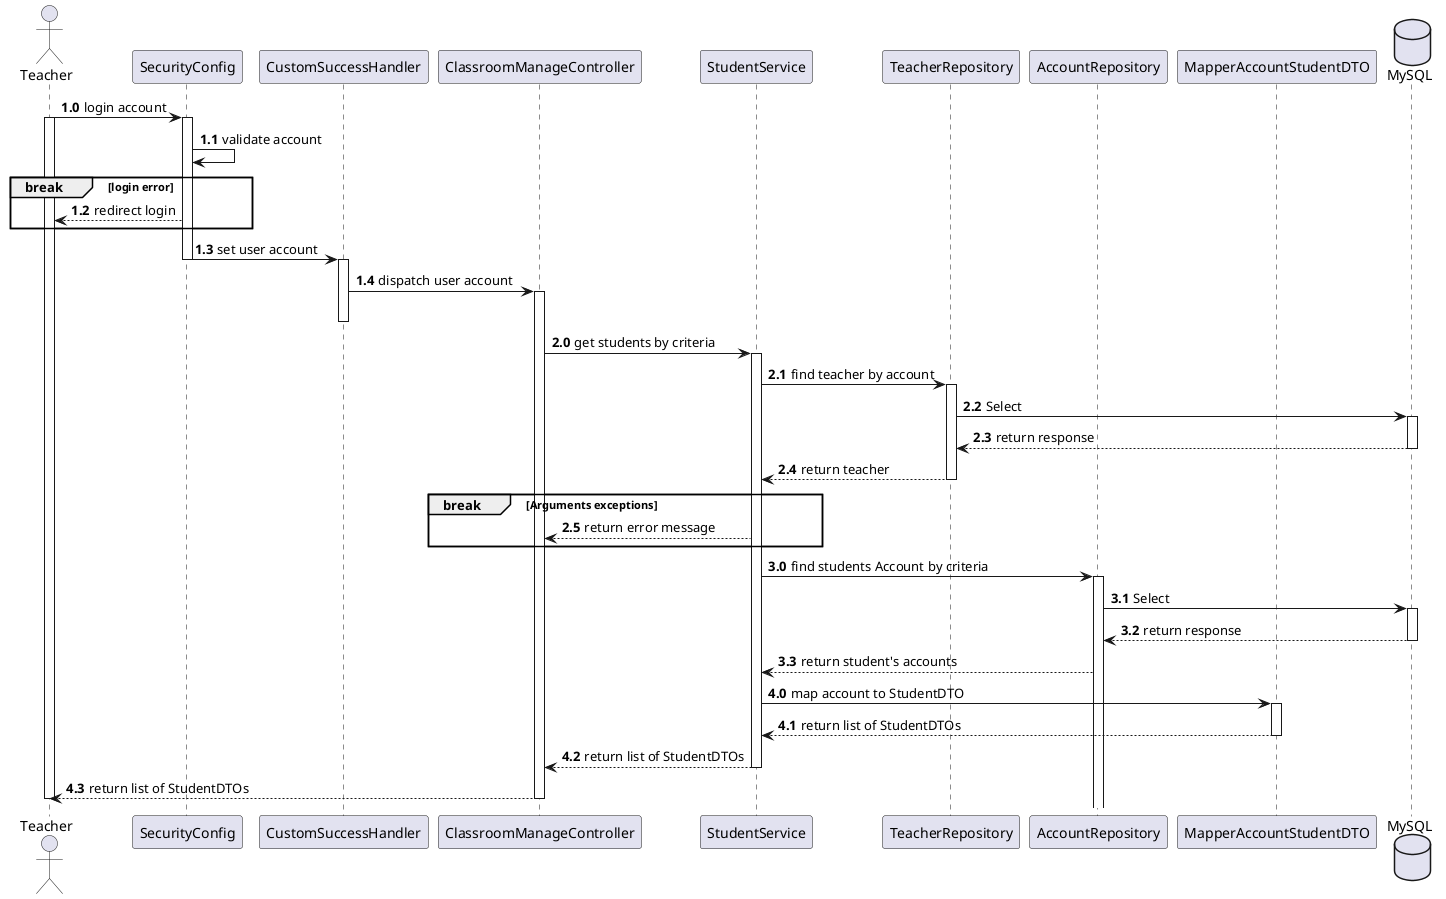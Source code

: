 @startuml
Actor Teacher
participant SecurityConfig
participant CustomSuccessHandler
participant ClassroomManageController
participant StudentService
participant TeacherRepository
participant AccountRepository
participant MapperAccountStudentDTO
database MySQL

autonumber 1.0
Teacher -> SecurityConfig: login account

activate Teacher
activate SecurityConfig
autonumber 1.1
SecurityConfig -> SecurityConfig: validate account
break login error
SecurityConfig --> Teacher: redirect login
end
SecurityConfig -> CustomSuccessHandler: set user account
deactivate SecurityConfig
activate CustomSuccessHandler
CustomSuccessHandler -> ClassroomManageController: dispatch user account
activate ClassroomManageController
deactivate CustomSuccessHandler
autonumber 2.0
ClassroomManageController -> StudentService: get students by criteria
activate StudentService
StudentService -> TeacherRepository: find teacher by account
activate TeacherRepository
TeacherRepository -> MySQL: Select
activate MySQL
MySQL --> TeacherRepository : return response
deactivate MySQL
TeacherRepository -->StudentService: return teacher
deactivate TeacherRepository
break Arguments exceptions
StudentService --> ClassroomManageController: return error message
end
autonumber 3.0
StudentService -> AccountRepository: find students Account by criteria
activate AccountRepository
AccountRepository -> MySQL: Select
activate MySQL
MySQL --> AccountRepository: return response
deactivate MySQL
AccountRepository --> StudentService: return student's accounts

autonumber 4.0
StudentService -> MapperAccountStudentDTO: map account to StudentDTO
activate MapperAccountStudentDTO
MapperAccountStudentDTO --> StudentService: return list of StudentDTOs
deactivate MapperAccountStudentDTO
StudentService --> ClassroomManageController: return list of StudentDTOs
deactivate StudentService
ClassroomManageController --> Teacher: return list of StudentDTOs
deactivate ClassroomManageController
deactivate Teacher

@enduml